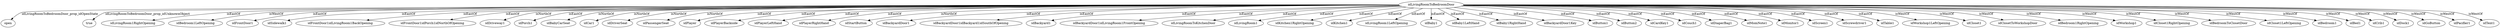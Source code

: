 strict digraph  {
idLivingRoomToBedroomDoor [node_type=entity_node];
open [node_type=property_node];
true [node_type=property_node];
idLivingRoom1RightOpening [node_type=entity_node];
idBedroom1LeftOpening [node_type=entity_node];
idFrontDoor1 [node_type=entity_node];
idSidewalk1 [node_type=entity_node];
idFrontDoor1idLivingRoom1BackOpening [node_type=entity_node];
idFrontDoor1idPorch1idNorthOfOpening [node_type=entity_node];
idDriveway1 [node_type=entity_node];
idPorch1 [node_type=entity_node];
idBabyCarSeat [node_type=entity_node];
idCar1 [node_type=entity_node];
idDriverSeat [node_type=entity_node];
idPassengerSeat [node_type=entity_node];
idPlayer [node_type=entity_node];
idPlayerBackside [node_type=entity_node];
idPlayerLeftHand [node_type=entity_node];
idPlayerRightHand [node_type=entity_node];
idStartButton [node_type=entity_node];
idBackyardDoor1 [node_type=entity_node];
idBackyardDoor1idBackyard1idSouthOfOpening [node_type=entity_node];
idBackyard1 [node_type=entity_node];
idBackyardDoor1idLivingRoom1FrontOpening [node_type=entity_node];
idLivingRoomToKitchenDoor [node_type=entity_node];
idLivingRoom1 [node_type=entity_node];
idKitchen1RightOpening [node_type=entity_node];
idKitchen1 [node_type=entity_node];
idLivingRoom1LeftOpening [node_type=entity_node];
idBaby1 [node_type=entity_node];
idBaby1LeftHand [node_type=entity_node];
idBaby1RightHand [node_type=entity_node];
idBackyardDoor1Key [node_type=entity_node];
idButton1 [node_type=entity_node];
idButton2 [node_type=entity_node];
idCardKey1 [node_type=entity_node];
idCouch1 [node_type=entity_node];
idDiaperBag1 [node_type=entity_node];
idMomNote1 [node_type=entity_node];
idMonitor1 [node_type=entity_node];
idScreen1 [node_type=entity_node];
idScrewdriver1 [node_type=entity_node];
idTable1 [node_type=entity_node];
idWorkshop1LeftOpening [node_type=entity_node];
idCloset1 [node_type=entity_node];
idClosetToWorkshopDoor [node_type=entity_node];
idBedroom1RightOpening [node_type=entity_node];
idWorkshop1 [node_type=entity_node];
idCloset1RightOpening [node_type=entity_node];
idBedroomToClosetDoor [node_type=entity_node];
idCloset1LeftOpening [node_type=entity_node];
idBedroom1 [node_type=entity_node];
idBed1 [node_type=entity_node];
idCrib1 [node_type=entity_node];
idDock1 [node_type=entity_node];
idGoButton [node_type=entity_node];
idPacifier1 [node_type=entity_node];
idTent1 [node_type=entity_node];
idLivingRoomToBedroomDoor -> open  [edge_type=property, label=idLivingRoomToBedroomDoor_prop_idOpenState];
idLivingRoomToBedroomDoor -> true  [edge_type=property, label=idLivingRoomToBedroomDoor_prop_idUnknownObject];
idLivingRoomToBedroomDoor -> idLivingRoom1RightOpening  [edge_type=relationship, label=isEastOf];
idLivingRoomToBedroomDoor -> idBedroom1LeftOpening  [edge_type=relationship, label=isWestOf];
idLivingRoomToBedroomDoor -> idFrontDoor1  [edge_type=relationship, label=isEastOf];
idLivingRoomToBedroomDoor -> idSidewalk1  [edge_type=relationship, label=isEastOf];
idLivingRoomToBedroomDoor -> idFrontDoor1idLivingRoom1BackOpening  [edge_type=relationship, label=isEastOf];
idLivingRoomToBedroomDoor -> idFrontDoor1idPorch1idNorthOfOpening  [edge_type=relationship, label=isEastOf];
idLivingRoomToBedroomDoor -> idDriveway1  [edge_type=relationship, label=isNorthOf];
idLivingRoomToBedroomDoor -> idPorch1  [edge_type=relationship, label=isEastOf];
idLivingRoomToBedroomDoor -> idBabyCarSeat  [edge_type=relationship, label=isNorthOf];
idLivingRoomToBedroomDoor -> idCar1  [edge_type=relationship, label=isNorthOf];
idLivingRoomToBedroomDoor -> idDriverSeat  [edge_type=relationship, label=isNorthOf];
idLivingRoomToBedroomDoor -> idPassengerSeat  [edge_type=relationship, label=isNorthOf];
idLivingRoomToBedroomDoor -> idPlayer  [edge_type=relationship, label=isEastOf];
idLivingRoomToBedroomDoor -> idPlayerBackside  [edge_type=relationship, label=isEastOf];
idLivingRoomToBedroomDoor -> idPlayerLeftHand  [edge_type=relationship, label=isEastOf];
idLivingRoomToBedroomDoor -> idPlayerRightHand  [edge_type=relationship, label=isEastOf];
idLivingRoomToBedroomDoor -> idStartButton  [edge_type=relationship, label=isNorthOf];
idLivingRoomToBedroomDoor -> idBackyardDoor1  [edge_type=relationship, label=isEastOf];
idLivingRoomToBedroomDoor -> idBackyardDoor1idBackyard1idSouthOfOpening  [edge_type=relationship, label=isEastOf];
idLivingRoomToBedroomDoor -> idBackyard1  [edge_type=relationship, label=isEastOf];
idLivingRoomToBedroomDoor -> idBackyardDoor1idLivingRoom1FrontOpening  [edge_type=relationship, label=isEastOf];
idLivingRoomToBedroomDoor -> idLivingRoomToKitchenDoor  [edge_type=relationship, label=isEastOf];
idLivingRoomToBedroomDoor -> idLivingRoom1  [edge_type=relationship, label=isEastOf];
idLivingRoomToBedroomDoor -> idKitchen1RightOpening  [edge_type=relationship, label=isEastOf];
idLivingRoomToBedroomDoor -> idKitchen1  [edge_type=relationship, label=isEastOf];
idLivingRoomToBedroomDoor -> idLivingRoom1LeftOpening  [edge_type=relationship, label=isEastOf];
idLivingRoomToBedroomDoor -> idBaby1  [edge_type=relationship, label=isEastOf];
idLivingRoomToBedroomDoor -> idBaby1LeftHand  [edge_type=relationship, label=isEastOf];
idLivingRoomToBedroomDoor -> idBaby1RightHand  [edge_type=relationship, label=isEastOf];
idLivingRoomToBedroomDoor -> idBackyardDoor1Key  [edge_type=relationship, label=isEastOf];
idLivingRoomToBedroomDoor -> idButton1  [edge_type=relationship, label=isEastOf];
idLivingRoomToBedroomDoor -> idButton2  [edge_type=relationship, label=isEastOf];
idLivingRoomToBedroomDoor -> idCardKey1  [edge_type=relationship, label=isEastOf];
idLivingRoomToBedroomDoor -> idCouch1  [edge_type=relationship, label=isEastOf];
idLivingRoomToBedroomDoor -> idDiaperBag1  [edge_type=relationship, label=isEastOf];
idLivingRoomToBedroomDoor -> idMomNote1  [edge_type=relationship, label=isEastOf];
idLivingRoomToBedroomDoor -> idMonitor1  [edge_type=relationship, label=isEastOf];
idLivingRoomToBedroomDoor -> idScreen1  [edge_type=relationship, label=isEastOf];
idLivingRoomToBedroomDoor -> idScrewdriver1  [edge_type=relationship, label=isEastOf];
idLivingRoomToBedroomDoor -> idTable1  [edge_type=relationship, label=isEastOf];
idLivingRoomToBedroomDoor -> idWorkshop1LeftOpening  [edge_type=relationship, label=isWestOf];
idLivingRoomToBedroomDoor -> idCloset1  [edge_type=relationship, label=isWestOf];
idLivingRoomToBedroomDoor -> idClosetToWorkshopDoor  [edge_type=relationship, label=isWestOf];
idLivingRoomToBedroomDoor -> idBedroom1RightOpening  [edge_type=relationship, label=isWestOf];
idLivingRoomToBedroomDoor -> idWorkshop1  [edge_type=relationship, label=isWestOf];
idLivingRoomToBedroomDoor -> idCloset1RightOpening  [edge_type=relationship, label=isWestOf];
idLivingRoomToBedroomDoor -> idBedroomToClosetDoor  [edge_type=relationship, label=isWestOf];
idLivingRoomToBedroomDoor -> idCloset1LeftOpening  [edge_type=relationship, label=isWestOf];
idLivingRoomToBedroomDoor -> idBedroom1  [edge_type=relationship, label=isWestOf];
idLivingRoomToBedroomDoor -> idBed1  [edge_type=relationship, label=isWestOf];
idLivingRoomToBedroomDoor -> idCrib1  [edge_type=relationship, label=isWestOf];
idLivingRoomToBedroomDoor -> idDock1  [edge_type=relationship, label=isWestOf];
idLivingRoomToBedroomDoor -> idGoButton  [edge_type=relationship, label=isWestOf];
idLivingRoomToBedroomDoor -> idPacifier1  [edge_type=relationship, label=isWestOf];
idLivingRoomToBedroomDoor -> idTent1  [edge_type=relationship, label=isWestOf];
}
